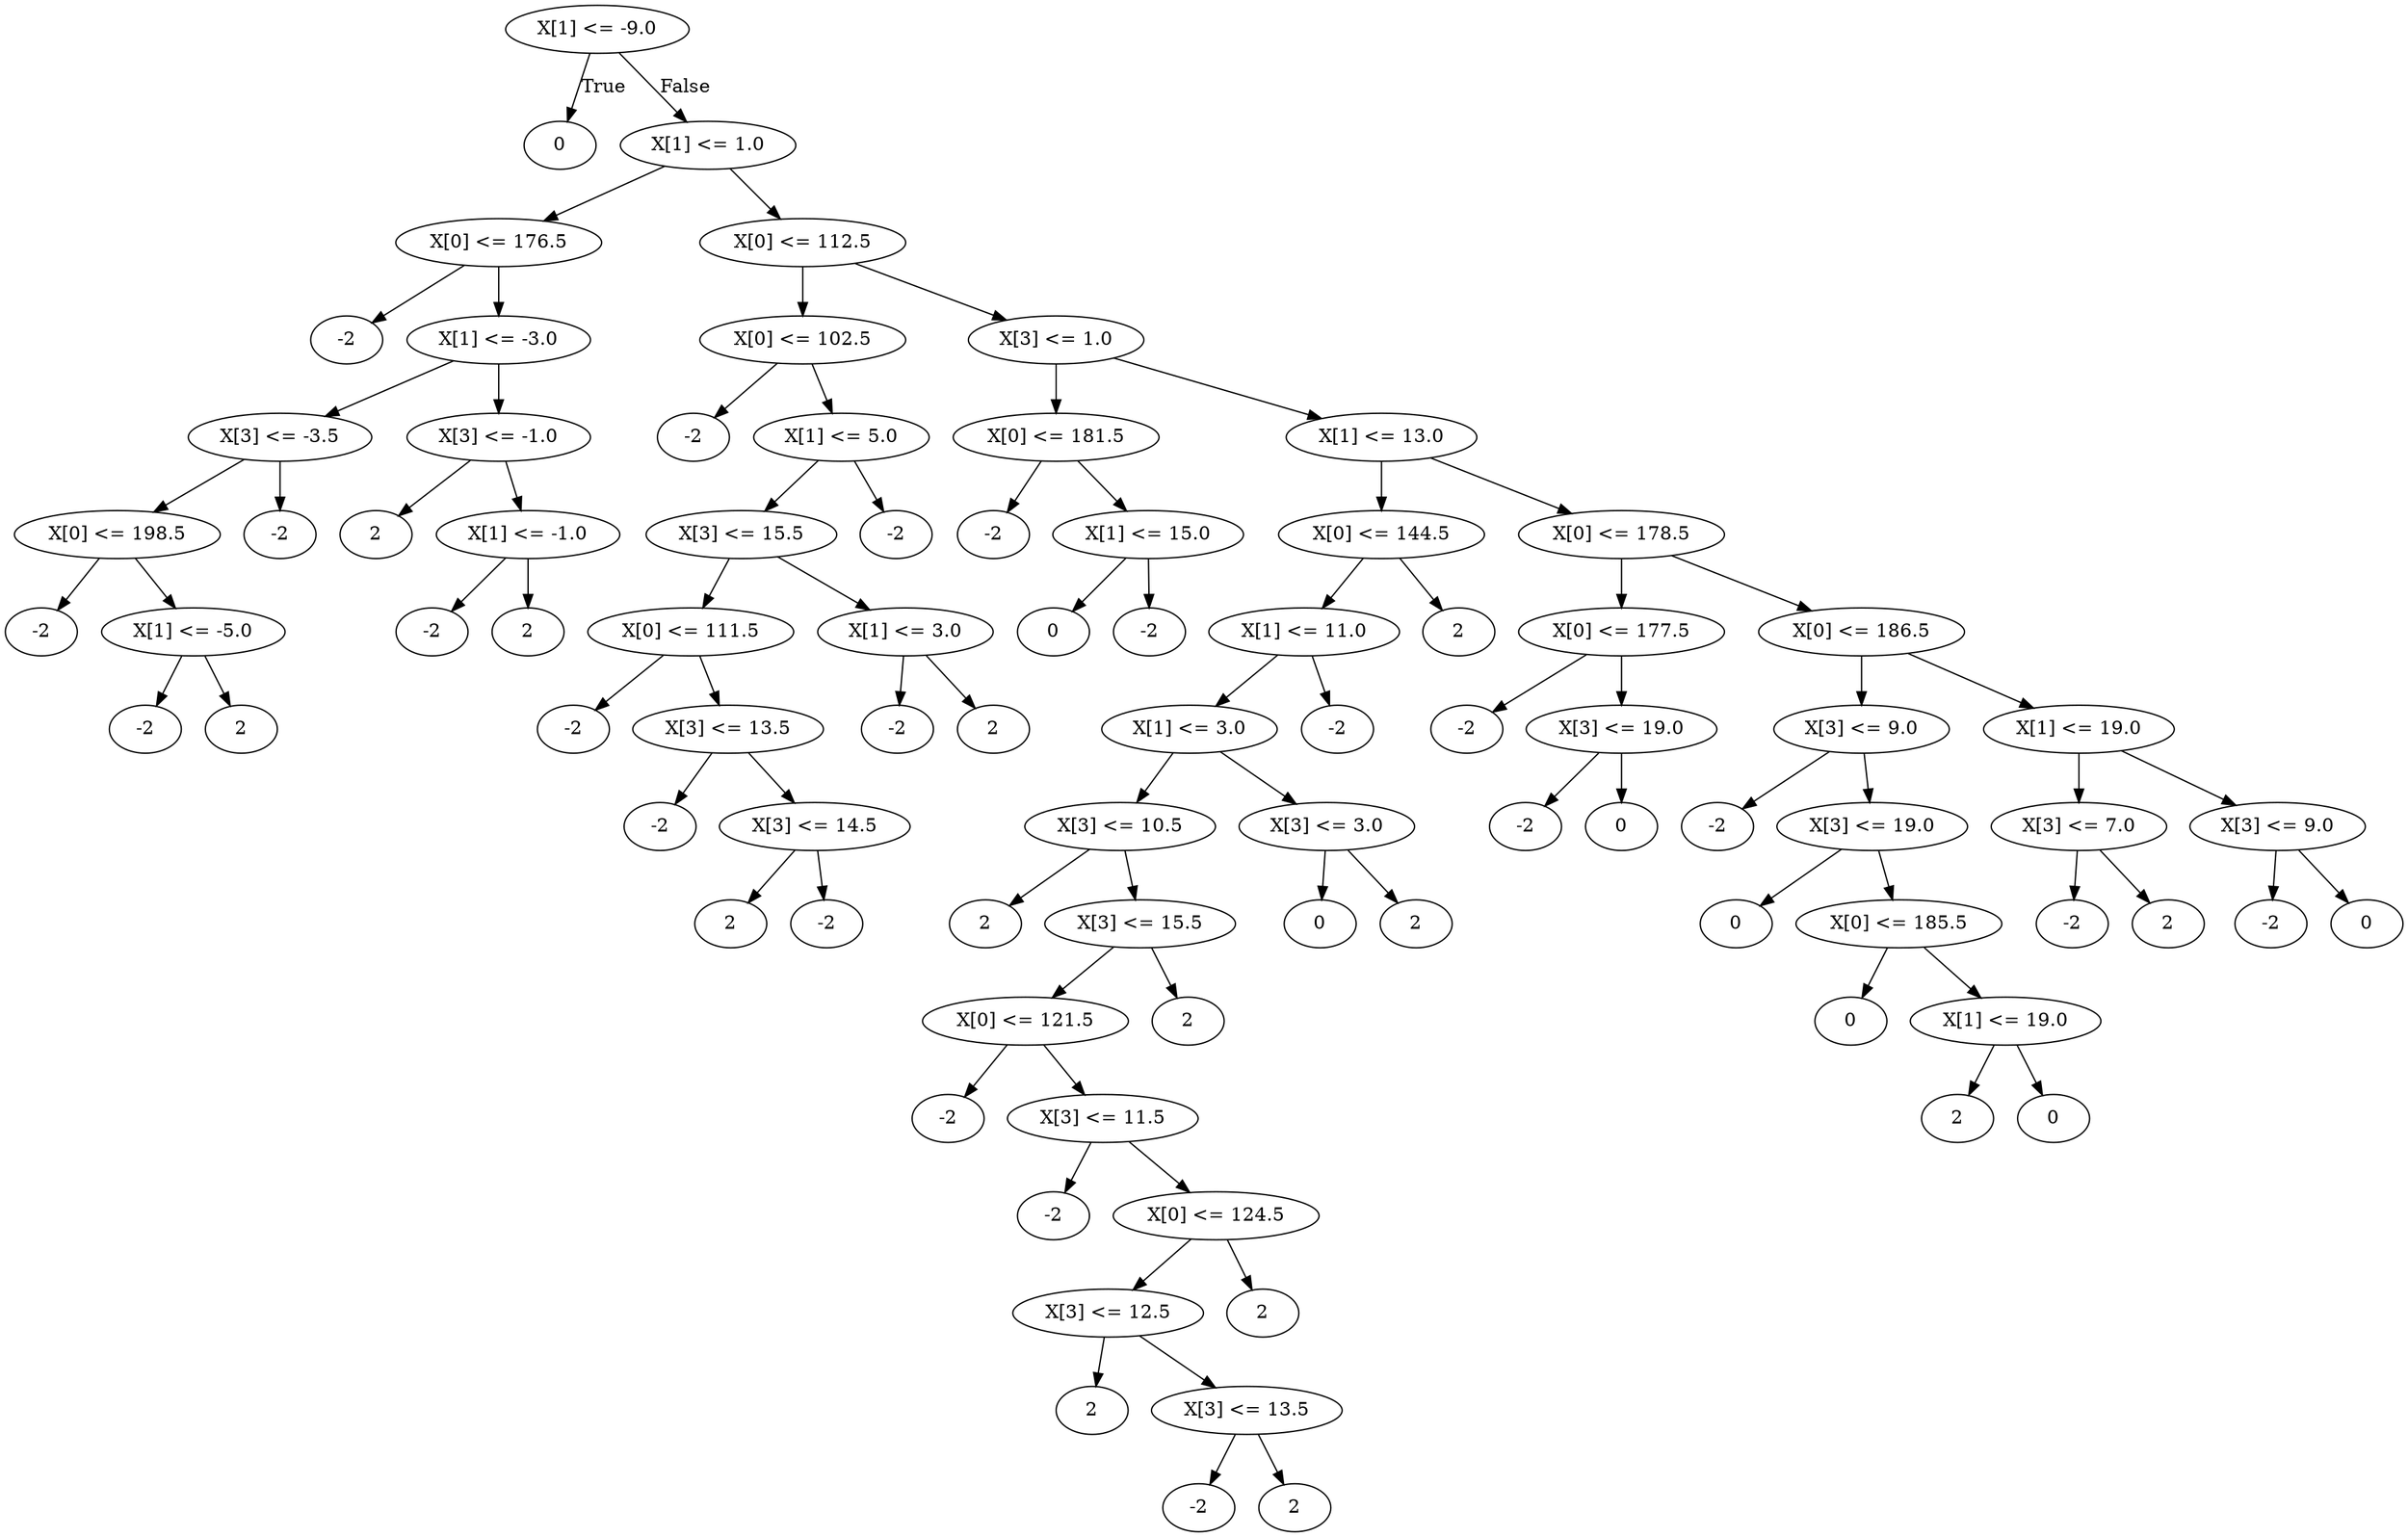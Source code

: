 digraph {
0 [label="X[1] <= -9.0"];
1 [label="0"];
0 -> 1 [label="True"];
2 [label="X[1] <= 1.0"];
3 [label="X[0] <= 176.5"];
4 [label="-2"];
3 -> 4 [label=""];
5 [label="X[1] <= -3.0"];
6 [label="X[3] <= -3.5"];
7 [label="X[0] <= 198.5"];
8 [label="-2"];
7 -> 8 [label=""];
9 [label="X[1] <= -5.0"];
10 [label="-2"];
9 -> 10 [label=""];
11 [label="2"];
9 -> 11 [label=""];
7 -> 9 [label=""];
6 -> 7 [label=""];
12 [label="-2"];
6 -> 12 [label=""];
5 -> 6 [label=""];
13 [label="X[3] <= -1.0"];
14 [label="2"];
13 -> 14 [label=""];
15 [label="X[1] <= -1.0"];
16 [label="-2"];
15 -> 16 [label=""];
17 [label="2"];
15 -> 17 [label=""];
13 -> 15 [label=""];
5 -> 13 [label=""];
3 -> 5 [label=""];
2 -> 3 [label=""];
18 [label="X[0] <= 112.5"];
19 [label="X[0] <= 102.5"];
20 [label="-2"];
19 -> 20 [label=""];
21 [label="X[1] <= 5.0"];
22 [label="X[3] <= 15.5"];
23 [label="X[0] <= 111.5"];
24 [label="-2"];
23 -> 24 [label=""];
25 [label="X[3] <= 13.5"];
26 [label="-2"];
25 -> 26 [label=""];
27 [label="X[3] <= 14.5"];
28 [label="2"];
27 -> 28 [label=""];
29 [label="-2"];
27 -> 29 [label=""];
25 -> 27 [label=""];
23 -> 25 [label=""];
22 -> 23 [label=""];
30 [label="X[1] <= 3.0"];
31 [label="-2"];
30 -> 31 [label=""];
32 [label="2"];
30 -> 32 [label=""];
22 -> 30 [label=""];
21 -> 22 [label=""];
33 [label="-2"];
21 -> 33 [label=""];
19 -> 21 [label=""];
18 -> 19 [label=""];
34 [label="X[3] <= 1.0"];
35 [label="X[0] <= 181.5"];
36 [label="-2"];
35 -> 36 [label=""];
37 [label="X[1] <= 15.0"];
38 [label="0"];
37 -> 38 [label=""];
39 [label="-2"];
37 -> 39 [label=""];
35 -> 37 [label=""];
34 -> 35 [label=""];
40 [label="X[1] <= 13.0"];
41 [label="X[0] <= 144.5"];
42 [label="X[1] <= 11.0"];
43 [label="X[1] <= 3.0"];
44 [label="X[3] <= 10.5"];
45 [label="2"];
44 -> 45 [label=""];
46 [label="X[3] <= 15.5"];
47 [label="X[0] <= 121.5"];
48 [label="-2"];
47 -> 48 [label=""];
49 [label="X[3] <= 11.5"];
50 [label="-2"];
49 -> 50 [label=""];
51 [label="X[0] <= 124.5"];
52 [label="X[3] <= 12.5"];
53 [label="2"];
52 -> 53 [label=""];
54 [label="X[3] <= 13.5"];
55 [label="-2"];
54 -> 55 [label=""];
56 [label="2"];
54 -> 56 [label=""];
52 -> 54 [label=""];
51 -> 52 [label=""];
57 [label="2"];
51 -> 57 [label=""];
49 -> 51 [label=""];
47 -> 49 [label=""];
46 -> 47 [label=""];
58 [label="2"];
46 -> 58 [label=""];
44 -> 46 [label=""];
43 -> 44 [label=""];
59 [label="X[3] <= 3.0"];
60 [label="0"];
59 -> 60 [label=""];
61 [label="2"];
59 -> 61 [label=""];
43 -> 59 [label=""];
42 -> 43 [label=""];
62 [label="-2"];
42 -> 62 [label=""];
41 -> 42 [label=""];
63 [label="2"];
41 -> 63 [label=""];
40 -> 41 [label=""];
64 [label="X[0] <= 178.5"];
65 [label="X[0] <= 177.5"];
66 [label="-2"];
65 -> 66 [label=""];
67 [label="X[3] <= 19.0"];
68 [label="-2"];
67 -> 68 [label=""];
69 [label="0"];
67 -> 69 [label=""];
65 -> 67 [label=""];
64 -> 65 [label=""];
70 [label="X[0] <= 186.5"];
71 [label="X[3] <= 9.0"];
72 [label="-2"];
71 -> 72 [label=""];
73 [label="X[3] <= 19.0"];
74 [label="0"];
73 -> 74 [label=""];
75 [label="X[0] <= 185.5"];
76 [label="0"];
75 -> 76 [label=""];
77 [label="X[1] <= 19.0"];
78 [label="2"];
77 -> 78 [label=""];
79 [label="0"];
77 -> 79 [label=""];
75 -> 77 [label=""];
73 -> 75 [label=""];
71 -> 73 [label=""];
70 -> 71 [label=""];
80 [label="X[1] <= 19.0"];
81 [label="X[3] <= 7.0"];
82 [label="-2"];
81 -> 82 [label=""];
83 [label="2"];
81 -> 83 [label=""];
80 -> 81 [label=""];
84 [label="X[3] <= 9.0"];
85 [label="-2"];
84 -> 85 [label=""];
86 [label="0"];
84 -> 86 [label=""];
80 -> 84 [label=""];
70 -> 80 [label=""];
64 -> 70 [label=""];
40 -> 64 [label=""];
34 -> 40 [label=""];
18 -> 34 [label=""];
2 -> 18 [label=""];
0 -> 2 [label="False"];

}